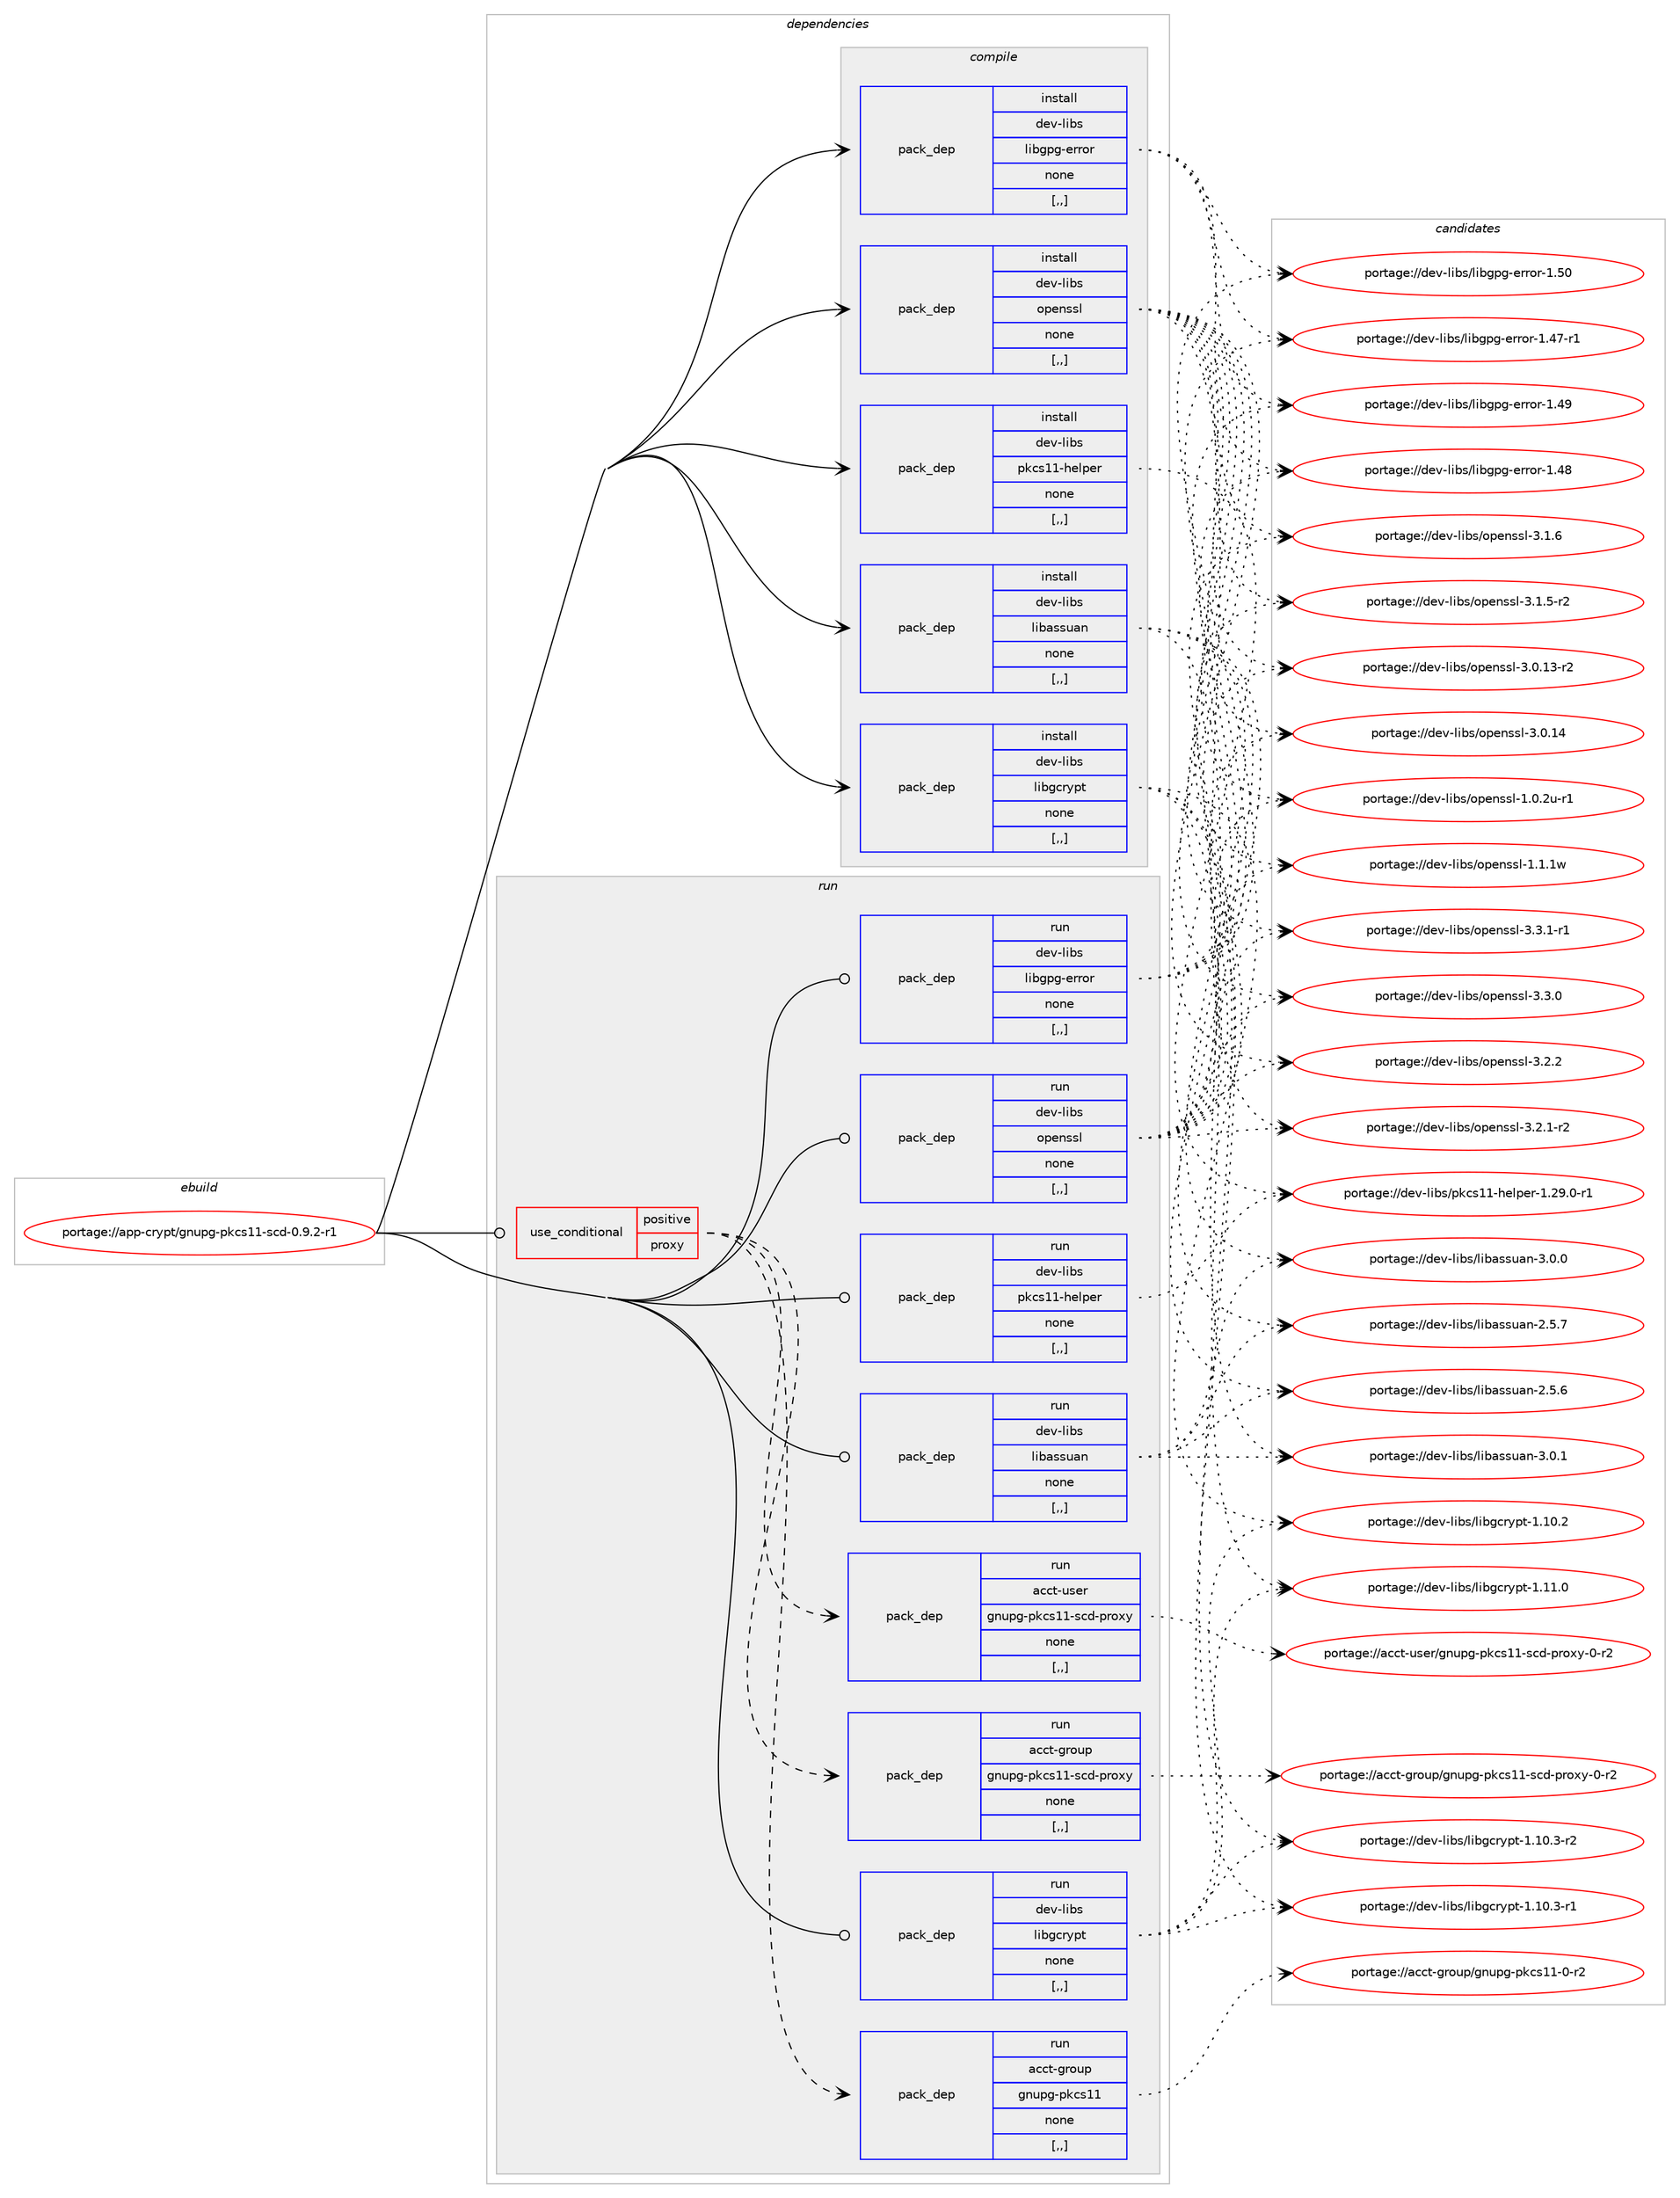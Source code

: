 digraph prolog {

# *************
# Graph options
# *************

newrank=true;
concentrate=true;
compound=true;
graph [rankdir=LR,fontname=Helvetica,fontsize=10,ranksep=1.5];#, ranksep=2.5, nodesep=0.2];
edge  [arrowhead=vee];
node  [fontname=Helvetica,fontsize=10];

# **********
# The ebuild
# **********

subgraph cluster_leftcol {
color=gray;
label=<<i>ebuild</i>>;
id [label="portage://app-crypt/gnupg-pkcs11-scd-0.9.2-r1", color=red, width=4, href="../app-crypt/gnupg-pkcs11-scd-0.9.2-r1.svg"];
}

# ****************
# The dependencies
# ****************

subgraph cluster_midcol {
color=gray;
label=<<i>dependencies</i>>;
subgraph cluster_compile {
fillcolor="#eeeeee";
style=filled;
label=<<i>compile</i>>;
subgraph pack9312 {
dependency12815 [label=<<TABLE BORDER="0" CELLBORDER="1" CELLSPACING="0" CELLPADDING="4" WIDTH="220"><TR><TD ROWSPAN="6" CELLPADDING="30">pack_dep</TD></TR><TR><TD WIDTH="110">install</TD></TR><TR><TD>dev-libs</TD></TR><TR><TD>libassuan</TD></TR><TR><TD>none</TD></TR><TR><TD>[,,]</TD></TR></TABLE>>, shape=none, color=blue];
}
id:e -> dependency12815:w [weight=20,style="solid",arrowhead="vee"];
subgraph pack9313 {
dependency12816 [label=<<TABLE BORDER="0" CELLBORDER="1" CELLSPACING="0" CELLPADDING="4" WIDTH="220"><TR><TD ROWSPAN="6" CELLPADDING="30">pack_dep</TD></TR><TR><TD WIDTH="110">install</TD></TR><TR><TD>dev-libs</TD></TR><TR><TD>libgcrypt</TD></TR><TR><TD>none</TD></TR><TR><TD>[,,]</TD></TR></TABLE>>, shape=none, color=blue];
}
id:e -> dependency12816:w [weight=20,style="solid",arrowhead="vee"];
subgraph pack9314 {
dependency12817 [label=<<TABLE BORDER="0" CELLBORDER="1" CELLSPACING="0" CELLPADDING="4" WIDTH="220"><TR><TD ROWSPAN="6" CELLPADDING="30">pack_dep</TD></TR><TR><TD WIDTH="110">install</TD></TR><TR><TD>dev-libs</TD></TR><TR><TD>libgpg-error</TD></TR><TR><TD>none</TD></TR><TR><TD>[,,]</TD></TR></TABLE>>, shape=none, color=blue];
}
id:e -> dependency12817:w [weight=20,style="solid",arrowhead="vee"];
subgraph pack9315 {
dependency12818 [label=<<TABLE BORDER="0" CELLBORDER="1" CELLSPACING="0" CELLPADDING="4" WIDTH="220"><TR><TD ROWSPAN="6" CELLPADDING="30">pack_dep</TD></TR><TR><TD WIDTH="110">install</TD></TR><TR><TD>dev-libs</TD></TR><TR><TD>openssl</TD></TR><TR><TD>none</TD></TR><TR><TD>[,,]</TD></TR></TABLE>>, shape=none, color=blue];
}
id:e -> dependency12818:w [weight=20,style="solid",arrowhead="vee"];
subgraph pack9316 {
dependency12819 [label=<<TABLE BORDER="0" CELLBORDER="1" CELLSPACING="0" CELLPADDING="4" WIDTH="220"><TR><TD ROWSPAN="6" CELLPADDING="30">pack_dep</TD></TR><TR><TD WIDTH="110">install</TD></TR><TR><TD>dev-libs</TD></TR><TR><TD>pkcs11-helper</TD></TR><TR><TD>none</TD></TR><TR><TD>[,,]</TD></TR></TABLE>>, shape=none, color=blue];
}
id:e -> dependency12819:w [weight=20,style="solid",arrowhead="vee"];
}
subgraph cluster_compileandrun {
fillcolor="#eeeeee";
style=filled;
label=<<i>compile and run</i>>;
}
subgraph cluster_run {
fillcolor="#eeeeee";
style=filled;
label=<<i>run</i>>;
subgraph cond3432 {
dependency12820 [label=<<TABLE BORDER="0" CELLBORDER="1" CELLSPACING="0" CELLPADDING="4"><TR><TD ROWSPAN="3" CELLPADDING="10">use_conditional</TD></TR><TR><TD>positive</TD></TR><TR><TD>proxy</TD></TR></TABLE>>, shape=none, color=red];
subgraph pack9317 {
dependency12821 [label=<<TABLE BORDER="0" CELLBORDER="1" CELLSPACING="0" CELLPADDING="4" WIDTH="220"><TR><TD ROWSPAN="6" CELLPADDING="30">pack_dep</TD></TR><TR><TD WIDTH="110">run</TD></TR><TR><TD>acct-group</TD></TR><TR><TD>gnupg-pkcs11</TD></TR><TR><TD>none</TD></TR><TR><TD>[,,]</TD></TR></TABLE>>, shape=none, color=blue];
}
dependency12820:e -> dependency12821:w [weight=20,style="dashed",arrowhead="vee"];
subgraph pack9318 {
dependency12822 [label=<<TABLE BORDER="0" CELLBORDER="1" CELLSPACING="0" CELLPADDING="4" WIDTH="220"><TR><TD ROWSPAN="6" CELLPADDING="30">pack_dep</TD></TR><TR><TD WIDTH="110">run</TD></TR><TR><TD>acct-group</TD></TR><TR><TD>gnupg-pkcs11-scd-proxy</TD></TR><TR><TD>none</TD></TR><TR><TD>[,,]</TD></TR></TABLE>>, shape=none, color=blue];
}
dependency12820:e -> dependency12822:w [weight=20,style="dashed",arrowhead="vee"];
subgraph pack9319 {
dependency12823 [label=<<TABLE BORDER="0" CELLBORDER="1" CELLSPACING="0" CELLPADDING="4" WIDTH="220"><TR><TD ROWSPAN="6" CELLPADDING="30">pack_dep</TD></TR><TR><TD WIDTH="110">run</TD></TR><TR><TD>acct-user</TD></TR><TR><TD>gnupg-pkcs11-scd-proxy</TD></TR><TR><TD>none</TD></TR><TR><TD>[,,]</TD></TR></TABLE>>, shape=none, color=blue];
}
dependency12820:e -> dependency12823:w [weight=20,style="dashed",arrowhead="vee"];
}
id:e -> dependency12820:w [weight=20,style="solid",arrowhead="odot"];
subgraph pack9320 {
dependency12824 [label=<<TABLE BORDER="0" CELLBORDER="1" CELLSPACING="0" CELLPADDING="4" WIDTH="220"><TR><TD ROWSPAN="6" CELLPADDING="30">pack_dep</TD></TR><TR><TD WIDTH="110">run</TD></TR><TR><TD>dev-libs</TD></TR><TR><TD>libassuan</TD></TR><TR><TD>none</TD></TR><TR><TD>[,,]</TD></TR></TABLE>>, shape=none, color=blue];
}
id:e -> dependency12824:w [weight=20,style="solid",arrowhead="odot"];
subgraph pack9321 {
dependency12825 [label=<<TABLE BORDER="0" CELLBORDER="1" CELLSPACING="0" CELLPADDING="4" WIDTH="220"><TR><TD ROWSPAN="6" CELLPADDING="30">pack_dep</TD></TR><TR><TD WIDTH="110">run</TD></TR><TR><TD>dev-libs</TD></TR><TR><TD>libgcrypt</TD></TR><TR><TD>none</TD></TR><TR><TD>[,,]</TD></TR></TABLE>>, shape=none, color=blue];
}
id:e -> dependency12825:w [weight=20,style="solid",arrowhead="odot"];
subgraph pack9322 {
dependency12826 [label=<<TABLE BORDER="0" CELLBORDER="1" CELLSPACING="0" CELLPADDING="4" WIDTH="220"><TR><TD ROWSPAN="6" CELLPADDING="30">pack_dep</TD></TR><TR><TD WIDTH="110">run</TD></TR><TR><TD>dev-libs</TD></TR><TR><TD>libgpg-error</TD></TR><TR><TD>none</TD></TR><TR><TD>[,,]</TD></TR></TABLE>>, shape=none, color=blue];
}
id:e -> dependency12826:w [weight=20,style="solid",arrowhead="odot"];
subgraph pack9323 {
dependency12827 [label=<<TABLE BORDER="0" CELLBORDER="1" CELLSPACING="0" CELLPADDING="4" WIDTH="220"><TR><TD ROWSPAN="6" CELLPADDING="30">pack_dep</TD></TR><TR><TD WIDTH="110">run</TD></TR><TR><TD>dev-libs</TD></TR><TR><TD>openssl</TD></TR><TR><TD>none</TD></TR><TR><TD>[,,]</TD></TR></TABLE>>, shape=none, color=blue];
}
id:e -> dependency12827:w [weight=20,style="solid",arrowhead="odot"];
subgraph pack9324 {
dependency12828 [label=<<TABLE BORDER="0" CELLBORDER="1" CELLSPACING="0" CELLPADDING="4" WIDTH="220"><TR><TD ROWSPAN="6" CELLPADDING="30">pack_dep</TD></TR><TR><TD WIDTH="110">run</TD></TR><TR><TD>dev-libs</TD></TR><TR><TD>pkcs11-helper</TD></TR><TR><TD>none</TD></TR><TR><TD>[,,]</TD></TR></TABLE>>, shape=none, color=blue];
}
id:e -> dependency12828:w [weight=20,style="solid",arrowhead="odot"];
}
}

# **************
# The candidates
# **************

subgraph cluster_choices {
rank=same;
color=gray;
label=<<i>candidates</i>>;

subgraph choice9312 {
color=black;
nodesep=1;
choice100101118451081059811547108105989711511511797110455146484649 [label="portage://dev-libs/libassuan-3.0.1", color=red, width=4,href="../dev-libs/libassuan-3.0.1.svg"];
choice100101118451081059811547108105989711511511797110455146484648 [label="portage://dev-libs/libassuan-3.0.0", color=red, width=4,href="../dev-libs/libassuan-3.0.0.svg"];
choice100101118451081059811547108105989711511511797110455046534655 [label="portage://dev-libs/libassuan-2.5.7", color=red, width=4,href="../dev-libs/libassuan-2.5.7.svg"];
choice100101118451081059811547108105989711511511797110455046534654 [label="portage://dev-libs/libassuan-2.5.6", color=red, width=4,href="../dev-libs/libassuan-2.5.6.svg"];
dependency12815:e -> choice100101118451081059811547108105989711511511797110455146484649:w [style=dotted,weight="100"];
dependency12815:e -> choice100101118451081059811547108105989711511511797110455146484648:w [style=dotted,weight="100"];
dependency12815:e -> choice100101118451081059811547108105989711511511797110455046534655:w [style=dotted,weight="100"];
dependency12815:e -> choice100101118451081059811547108105989711511511797110455046534654:w [style=dotted,weight="100"];
}
subgraph choice9313 {
color=black;
nodesep=1;
choice100101118451081059811547108105981039911412111211645494649494648 [label="portage://dev-libs/libgcrypt-1.11.0", color=red, width=4,href="../dev-libs/libgcrypt-1.11.0.svg"];
choice1001011184510810598115471081059810399114121112116454946494846514511450 [label="portage://dev-libs/libgcrypt-1.10.3-r2", color=red, width=4,href="../dev-libs/libgcrypt-1.10.3-r2.svg"];
choice1001011184510810598115471081059810399114121112116454946494846514511449 [label="portage://dev-libs/libgcrypt-1.10.3-r1", color=red, width=4,href="../dev-libs/libgcrypt-1.10.3-r1.svg"];
choice100101118451081059811547108105981039911412111211645494649484650 [label="portage://dev-libs/libgcrypt-1.10.2", color=red, width=4,href="../dev-libs/libgcrypt-1.10.2.svg"];
dependency12816:e -> choice100101118451081059811547108105981039911412111211645494649494648:w [style=dotted,weight="100"];
dependency12816:e -> choice1001011184510810598115471081059810399114121112116454946494846514511450:w [style=dotted,weight="100"];
dependency12816:e -> choice1001011184510810598115471081059810399114121112116454946494846514511449:w [style=dotted,weight="100"];
dependency12816:e -> choice100101118451081059811547108105981039911412111211645494649484650:w [style=dotted,weight="100"];
}
subgraph choice9314 {
color=black;
nodesep=1;
choice10010111845108105981154710810598103112103451011141141111144549465348 [label="portage://dev-libs/libgpg-error-1.50", color=red, width=4,href="../dev-libs/libgpg-error-1.50.svg"];
choice10010111845108105981154710810598103112103451011141141111144549465257 [label="portage://dev-libs/libgpg-error-1.49", color=red, width=4,href="../dev-libs/libgpg-error-1.49.svg"];
choice10010111845108105981154710810598103112103451011141141111144549465256 [label="portage://dev-libs/libgpg-error-1.48", color=red, width=4,href="../dev-libs/libgpg-error-1.48.svg"];
choice100101118451081059811547108105981031121034510111411411111445494652554511449 [label="portage://dev-libs/libgpg-error-1.47-r1", color=red, width=4,href="../dev-libs/libgpg-error-1.47-r1.svg"];
dependency12817:e -> choice10010111845108105981154710810598103112103451011141141111144549465348:w [style=dotted,weight="100"];
dependency12817:e -> choice10010111845108105981154710810598103112103451011141141111144549465257:w [style=dotted,weight="100"];
dependency12817:e -> choice10010111845108105981154710810598103112103451011141141111144549465256:w [style=dotted,weight="100"];
dependency12817:e -> choice100101118451081059811547108105981031121034510111411411111445494652554511449:w [style=dotted,weight="100"];
}
subgraph choice9315 {
color=black;
nodesep=1;
choice1001011184510810598115471111121011101151151084551465146494511449 [label="portage://dev-libs/openssl-3.3.1-r1", color=red, width=4,href="../dev-libs/openssl-3.3.1-r1.svg"];
choice100101118451081059811547111112101110115115108455146514648 [label="portage://dev-libs/openssl-3.3.0", color=red, width=4,href="../dev-libs/openssl-3.3.0.svg"];
choice100101118451081059811547111112101110115115108455146504650 [label="portage://dev-libs/openssl-3.2.2", color=red, width=4,href="../dev-libs/openssl-3.2.2.svg"];
choice1001011184510810598115471111121011101151151084551465046494511450 [label="portage://dev-libs/openssl-3.2.1-r2", color=red, width=4,href="../dev-libs/openssl-3.2.1-r2.svg"];
choice100101118451081059811547111112101110115115108455146494654 [label="portage://dev-libs/openssl-3.1.6", color=red, width=4,href="../dev-libs/openssl-3.1.6.svg"];
choice1001011184510810598115471111121011101151151084551464946534511450 [label="portage://dev-libs/openssl-3.1.5-r2", color=red, width=4,href="../dev-libs/openssl-3.1.5-r2.svg"];
choice10010111845108105981154711111210111011511510845514648464952 [label="portage://dev-libs/openssl-3.0.14", color=red, width=4,href="../dev-libs/openssl-3.0.14.svg"];
choice100101118451081059811547111112101110115115108455146484649514511450 [label="portage://dev-libs/openssl-3.0.13-r2", color=red, width=4,href="../dev-libs/openssl-3.0.13-r2.svg"];
choice100101118451081059811547111112101110115115108454946494649119 [label="portage://dev-libs/openssl-1.1.1w", color=red, width=4,href="../dev-libs/openssl-1.1.1w.svg"];
choice1001011184510810598115471111121011101151151084549464846501174511449 [label="portage://dev-libs/openssl-1.0.2u-r1", color=red, width=4,href="../dev-libs/openssl-1.0.2u-r1.svg"];
dependency12818:e -> choice1001011184510810598115471111121011101151151084551465146494511449:w [style=dotted,weight="100"];
dependency12818:e -> choice100101118451081059811547111112101110115115108455146514648:w [style=dotted,weight="100"];
dependency12818:e -> choice100101118451081059811547111112101110115115108455146504650:w [style=dotted,weight="100"];
dependency12818:e -> choice1001011184510810598115471111121011101151151084551465046494511450:w [style=dotted,weight="100"];
dependency12818:e -> choice100101118451081059811547111112101110115115108455146494654:w [style=dotted,weight="100"];
dependency12818:e -> choice1001011184510810598115471111121011101151151084551464946534511450:w [style=dotted,weight="100"];
dependency12818:e -> choice10010111845108105981154711111210111011511510845514648464952:w [style=dotted,weight="100"];
dependency12818:e -> choice100101118451081059811547111112101110115115108455146484649514511450:w [style=dotted,weight="100"];
dependency12818:e -> choice100101118451081059811547111112101110115115108454946494649119:w [style=dotted,weight="100"];
dependency12818:e -> choice1001011184510810598115471111121011101151151084549464846501174511449:w [style=dotted,weight="100"];
}
subgraph choice9316 {
color=black;
nodesep=1;
choice10010111845108105981154711210799115494945104101108112101114454946505746484511449 [label="portage://dev-libs/pkcs11-helper-1.29.0-r1", color=red, width=4,href="../dev-libs/pkcs11-helper-1.29.0-r1.svg"];
dependency12819:e -> choice10010111845108105981154711210799115494945104101108112101114454946505746484511449:w [style=dotted,weight="100"];
}
subgraph choice9317 {
color=black;
nodesep=1;
choice97999911645103114111117112471031101171121034511210799115494945484511450 [label="portage://acct-group/gnupg-pkcs11-0-r2", color=red, width=4,href="../acct-group/gnupg-pkcs11-0-r2.svg"];
dependency12821:e -> choice97999911645103114111117112471031101171121034511210799115494945484511450:w [style=dotted,weight="100"];
}
subgraph choice9318 {
color=black;
nodesep=1;
choice97999911645103114111117112471031101171121034511210799115494945115991004511211411112012145484511450 [label="portage://acct-group/gnupg-pkcs11-scd-proxy-0-r2", color=red, width=4,href="../acct-group/gnupg-pkcs11-scd-proxy-0-r2.svg"];
dependency12822:e -> choice97999911645103114111117112471031101171121034511210799115494945115991004511211411112012145484511450:w [style=dotted,weight="100"];
}
subgraph choice9319 {
color=black;
nodesep=1;
choice97999911645117115101114471031101171121034511210799115494945115991004511211411112012145484511450 [label="portage://acct-user/gnupg-pkcs11-scd-proxy-0-r2", color=red, width=4,href="../acct-user/gnupg-pkcs11-scd-proxy-0-r2.svg"];
dependency12823:e -> choice97999911645117115101114471031101171121034511210799115494945115991004511211411112012145484511450:w [style=dotted,weight="100"];
}
subgraph choice9320 {
color=black;
nodesep=1;
choice100101118451081059811547108105989711511511797110455146484649 [label="portage://dev-libs/libassuan-3.0.1", color=red, width=4,href="../dev-libs/libassuan-3.0.1.svg"];
choice100101118451081059811547108105989711511511797110455146484648 [label="portage://dev-libs/libassuan-3.0.0", color=red, width=4,href="../dev-libs/libassuan-3.0.0.svg"];
choice100101118451081059811547108105989711511511797110455046534655 [label="portage://dev-libs/libassuan-2.5.7", color=red, width=4,href="../dev-libs/libassuan-2.5.7.svg"];
choice100101118451081059811547108105989711511511797110455046534654 [label="portage://dev-libs/libassuan-2.5.6", color=red, width=4,href="../dev-libs/libassuan-2.5.6.svg"];
dependency12824:e -> choice100101118451081059811547108105989711511511797110455146484649:w [style=dotted,weight="100"];
dependency12824:e -> choice100101118451081059811547108105989711511511797110455146484648:w [style=dotted,weight="100"];
dependency12824:e -> choice100101118451081059811547108105989711511511797110455046534655:w [style=dotted,weight="100"];
dependency12824:e -> choice100101118451081059811547108105989711511511797110455046534654:w [style=dotted,weight="100"];
}
subgraph choice9321 {
color=black;
nodesep=1;
choice100101118451081059811547108105981039911412111211645494649494648 [label="portage://dev-libs/libgcrypt-1.11.0", color=red, width=4,href="../dev-libs/libgcrypt-1.11.0.svg"];
choice1001011184510810598115471081059810399114121112116454946494846514511450 [label="portage://dev-libs/libgcrypt-1.10.3-r2", color=red, width=4,href="../dev-libs/libgcrypt-1.10.3-r2.svg"];
choice1001011184510810598115471081059810399114121112116454946494846514511449 [label="portage://dev-libs/libgcrypt-1.10.3-r1", color=red, width=4,href="../dev-libs/libgcrypt-1.10.3-r1.svg"];
choice100101118451081059811547108105981039911412111211645494649484650 [label="portage://dev-libs/libgcrypt-1.10.2", color=red, width=4,href="../dev-libs/libgcrypt-1.10.2.svg"];
dependency12825:e -> choice100101118451081059811547108105981039911412111211645494649494648:w [style=dotted,weight="100"];
dependency12825:e -> choice1001011184510810598115471081059810399114121112116454946494846514511450:w [style=dotted,weight="100"];
dependency12825:e -> choice1001011184510810598115471081059810399114121112116454946494846514511449:w [style=dotted,weight="100"];
dependency12825:e -> choice100101118451081059811547108105981039911412111211645494649484650:w [style=dotted,weight="100"];
}
subgraph choice9322 {
color=black;
nodesep=1;
choice10010111845108105981154710810598103112103451011141141111144549465348 [label="portage://dev-libs/libgpg-error-1.50", color=red, width=4,href="../dev-libs/libgpg-error-1.50.svg"];
choice10010111845108105981154710810598103112103451011141141111144549465257 [label="portage://dev-libs/libgpg-error-1.49", color=red, width=4,href="../dev-libs/libgpg-error-1.49.svg"];
choice10010111845108105981154710810598103112103451011141141111144549465256 [label="portage://dev-libs/libgpg-error-1.48", color=red, width=4,href="../dev-libs/libgpg-error-1.48.svg"];
choice100101118451081059811547108105981031121034510111411411111445494652554511449 [label="portage://dev-libs/libgpg-error-1.47-r1", color=red, width=4,href="../dev-libs/libgpg-error-1.47-r1.svg"];
dependency12826:e -> choice10010111845108105981154710810598103112103451011141141111144549465348:w [style=dotted,weight="100"];
dependency12826:e -> choice10010111845108105981154710810598103112103451011141141111144549465257:w [style=dotted,weight="100"];
dependency12826:e -> choice10010111845108105981154710810598103112103451011141141111144549465256:w [style=dotted,weight="100"];
dependency12826:e -> choice100101118451081059811547108105981031121034510111411411111445494652554511449:w [style=dotted,weight="100"];
}
subgraph choice9323 {
color=black;
nodesep=1;
choice1001011184510810598115471111121011101151151084551465146494511449 [label="portage://dev-libs/openssl-3.3.1-r1", color=red, width=4,href="../dev-libs/openssl-3.3.1-r1.svg"];
choice100101118451081059811547111112101110115115108455146514648 [label="portage://dev-libs/openssl-3.3.0", color=red, width=4,href="../dev-libs/openssl-3.3.0.svg"];
choice100101118451081059811547111112101110115115108455146504650 [label="portage://dev-libs/openssl-3.2.2", color=red, width=4,href="../dev-libs/openssl-3.2.2.svg"];
choice1001011184510810598115471111121011101151151084551465046494511450 [label="portage://dev-libs/openssl-3.2.1-r2", color=red, width=4,href="../dev-libs/openssl-3.2.1-r2.svg"];
choice100101118451081059811547111112101110115115108455146494654 [label="portage://dev-libs/openssl-3.1.6", color=red, width=4,href="../dev-libs/openssl-3.1.6.svg"];
choice1001011184510810598115471111121011101151151084551464946534511450 [label="portage://dev-libs/openssl-3.1.5-r2", color=red, width=4,href="../dev-libs/openssl-3.1.5-r2.svg"];
choice10010111845108105981154711111210111011511510845514648464952 [label="portage://dev-libs/openssl-3.0.14", color=red, width=4,href="../dev-libs/openssl-3.0.14.svg"];
choice100101118451081059811547111112101110115115108455146484649514511450 [label="portage://dev-libs/openssl-3.0.13-r2", color=red, width=4,href="../dev-libs/openssl-3.0.13-r2.svg"];
choice100101118451081059811547111112101110115115108454946494649119 [label="portage://dev-libs/openssl-1.1.1w", color=red, width=4,href="../dev-libs/openssl-1.1.1w.svg"];
choice1001011184510810598115471111121011101151151084549464846501174511449 [label="portage://dev-libs/openssl-1.0.2u-r1", color=red, width=4,href="../dev-libs/openssl-1.0.2u-r1.svg"];
dependency12827:e -> choice1001011184510810598115471111121011101151151084551465146494511449:w [style=dotted,weight="100"];
dependency12827:e -> choice100101118451081059811547111112101110115115108455146514648:w [style=dotted,weight="100"];
dependency12827:e -> choice100101118451081059811547111112101110115115108455146504650:w [style=dotted,weight="100"];
dependency12827:e -> choice1001011184510810598115471111121011101151151084551465046494511450:w [style=dotted,weight="100"];
dependency12827:e -> choice100101118451081059811547111112101110115115108455146494654:w [style=dotted,weight="100"];
dependency12827:e -> choice1001011184510810598115471111121011101151151084551464946534511450:w [style=dotted,weight="100"];
dependency12827:e -> choice10010111845108105981154711111210111011511510845514648464952:w [style=dotted,weight="100"];
dependency12827:e -> choice100101118451081059811547111112101110115115108455146484649514511450:w [style=dotted,weight="100"];
dependency12827:e -> choice100101118451081059811547111112101110115115108454946494649119:w [style=dotted,weight="100"];
dependency12827:e -> choice1001011184510810598115471111121011101151151084549464846501174511449:w [style=dotted,weight="100"];
}
subgraph choice9324 {
color=black;
nodesep=1;
choice10010111845108105981154711210799115494945104101108112101114454946505746484511449 [label="portage://dev-libs/pkcs11-helper-1.29.0-r1", color=red, width=4,href="../dev-libs/pkcs11-helper-1.29.0-r1.svg"];
dependency12828:e -> choice10010111845108105981154711210799115494945104101108112101114454946505746484511449:w [style=dotted,weight="100"];
}
}

}
